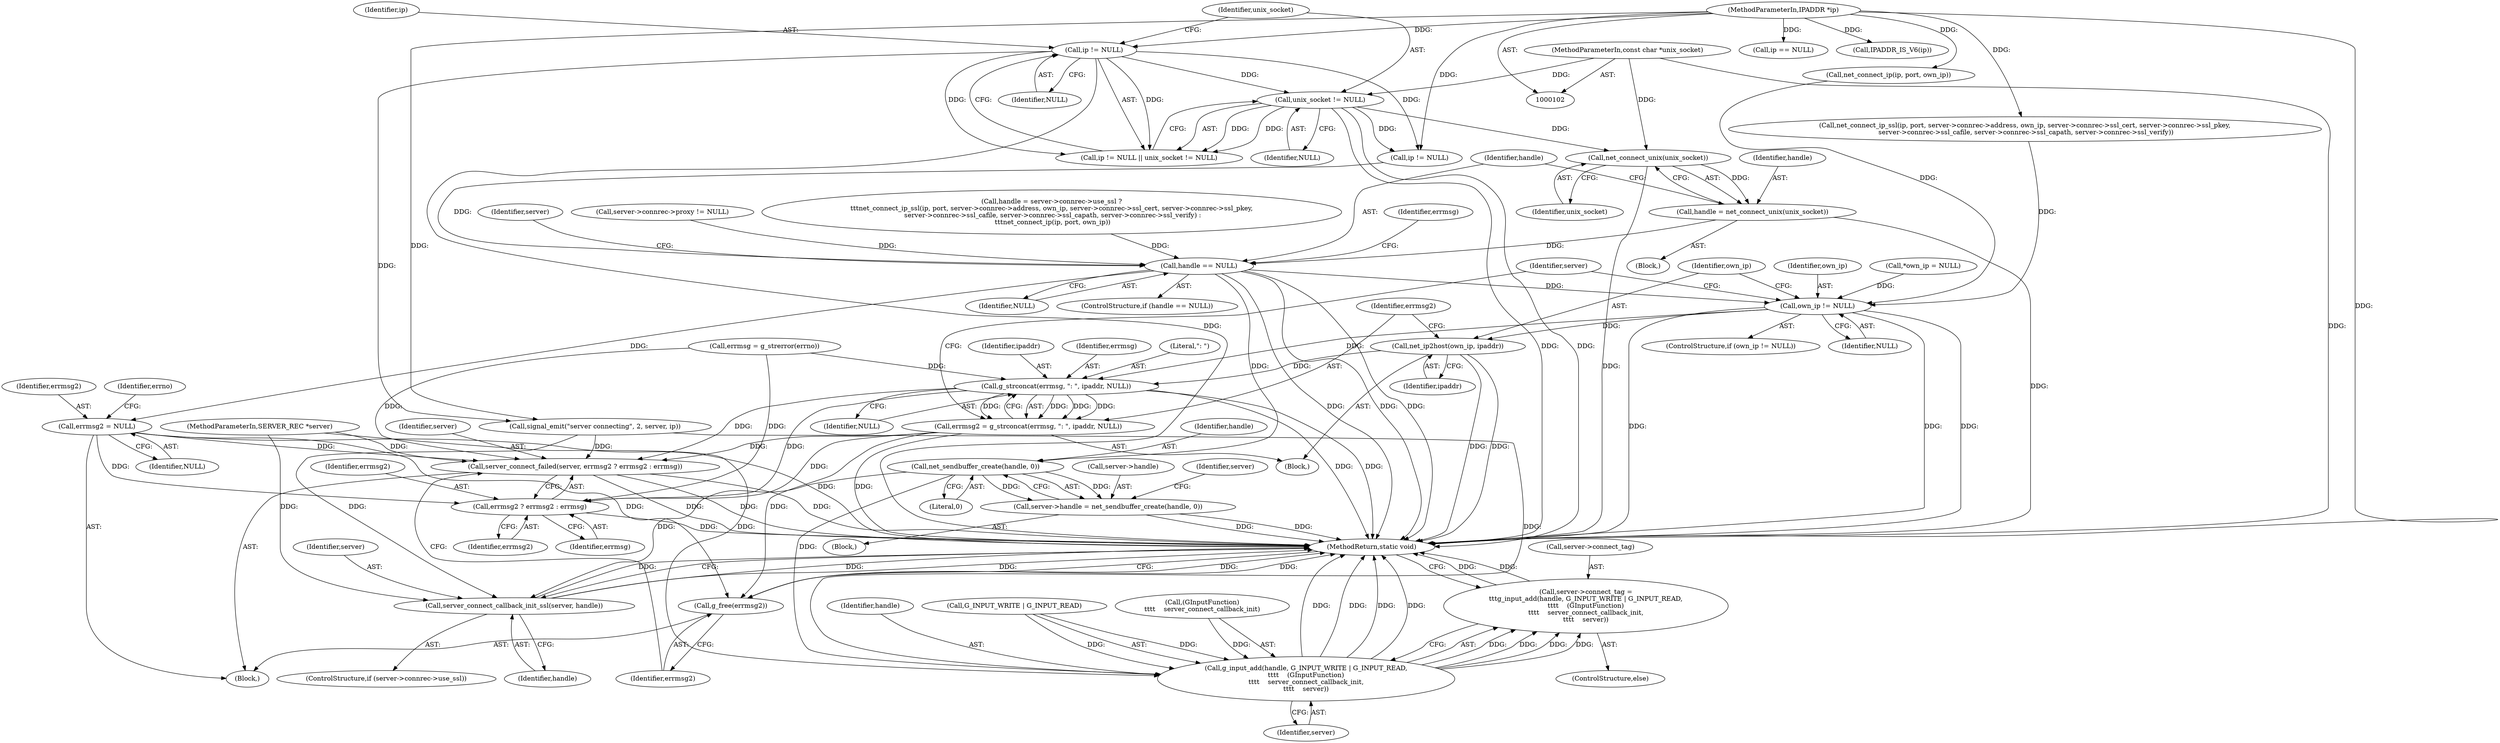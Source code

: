 digraph "0_irssi-proxy_85bbc05b21678e80423815d2ef1dfe26208491ab_3@API" {
"1000231" [label="(Call,net_connect_unix(unix_socket))"];
"1000121" [label="(Call,unix_socket != NULL)"];
"1000105" [label="(MethodParameterIn,const char *unix_socket)"];
"1000118" [label="(Call,ip != NULL)"];
"1000104" [label="(MethodParameterIn,IPADDR *ip)"];
"1000229" [label="(Call,handle = net_connect_unix(unix_socket))"];
"1000234" [label="(Call,handle == NULL)"];
"1000242" [label="(Call,errmsg2 = NULL)"];
"1000290" [label="(Call,server_connect_failed(server, errmsg2 ? errmsg2 : errmsg))"];
"1000292" [label="(Call,errmsg2 ? errmsg2 : errmsg)"];
"1000296" [label="(Call,g_free(errmsg2))"];
"1000251" [label="(Call,own_ip != NULL)"];
"1000255" [label="(Call,net_ip2host(own_ip, ipaddr))"];
"1000260" [label="(Call,g_strconcat(errmsg, \": \", ipaddr, NULL))"];
"1000258" [label="(Call,errmsg2 = g_strconcat(errmsg, \": \", ipaddr, NULL))"];
"1000304" [label="(Call,net_sendbuffer_create(handle, 0))"];
"1000300" [label="(Call,server->handle = net_sendbuffer_create(handle, 0))"];
"1000313" [label="(Call,server_connect_callback_init_ssl(server, handle))"];
"1000321" [label="(Call,g_input_add(handle, G_INPUT_WRITE | G_INPUT_READ,\n\t\t\t\t    (GInputFunction)\n\t\t\t\t    server_connect_callback_init,\n\t\t\t\t    server))"];
"1000317" [label="(Call,server->connect_tag =\n\t\t\tg_input_add(handle, G_INPUT_WRITE | G_INPUT_READ,\n\t\t\t\t    (GInputFunction)\n\t\t\t\t    server_connect_callback_init,\n\t\t\t\t    server))"];
"1000104" [label="(MethodParameterIn,IPADDR *ip)"];
"1000251" [label="(Call,own_ip != NULL)"];
"1000258" [label="(Call,errmsg2 = g_strconcat(errmsg, \": \", ipaddr, NULL))"];
"1000262" [label="(Literal,\": \")"];
"1000317" [label="(Call,server->connect_tag =\n\t\t\tg_input_add(handle, G_INPUT_WRITE | G_INPUT_READ,\n\t\t\t\t    (GInputFunction)\n\t\t\t\t    server_connect_callback_init,\n\t\t\t\t    server))"];
"1000306" [label="(Literal,0)"];
"1000330" [label="(MethodReturn,static void)"];
"1000291" [label="(Identifier,server)"];
"1000236" [label="(Identifier,NULL)"];
"1000117" [label="(Call,ip != NULL || unix_socket != NULL)"];
"1000233" [label="(ControlStructure,if (handle == NULL))"];
"1000267" [label="(Identifier,server)"];
"1000109" [label="(Call,*own_ip = NULL)"];
"1000238" [label="(Call,errmsg = g_strerror(errno))"];
"1000181" [label="(Call,handle = server->connrec->use_ssl ?\n\t\t\tnet_connect_ip_ssl(ip, port, server->connrec->address, own_ip, server->connrec->ssl_cert, server->connrec->ssl_pkey,\n server->connrec->ssl_cafile, server->connrec->ssl_capath, server->connrec->ssl_verify) :\n \t\t\tnet_connect_ip(ip, port, own_ip))"];
"1000321" [label="(Call,g_input_add(handle, G_INPUT_WRITE | G_INPUT_READ,\n\t\t\t\t    (GInputFunction)\n\t\t\t\t    server_connect_callback_init,\n\t\t\t\t    server))"];
"1000228" [label="(Block,)"];
"1000237" [label="(Block,)"];
"1000255" [label="(Call,net_ip2host(own_ip, ipaddr))"];
"1000231" [label="(Call,net_connect_unix(unix_socket))"];
"1000223" [label="(Call,net_connect_ip(ip, port, own_ip))"];
"1000189" [label="(Call,net_connect_ip_ssl(ip, port, server->connrec->address, own_ip, server->connrec->ssl_cert, server->connrec->ssl_pkey,\n server->connrec->ssl_cafile, server->connrec->ssl_capath, server->connrec->ssl_verify))"];
"1000260" [label="(Call,g_strconcat(errmsg, \": \", ipaddr, NULL))"];
"1000315" [label="(Identifier,handle)"];
"1000103" [label="(MethodParameterIn,SERVER_REC *server)"];
"1000290" [label="(Call,server_connect_failed(server, errmsg2 ? errmsg2 : errmsg))"];
"1000302" [label="(Identifier,server)"];
"1000305" [label="(Identifier,handle)"];
"1000119" [label="(Identifier,ip)"];
"1000243" [label="(Identifier,errmsg2)"];
"1000121" [label="(Call,unix_socket != NULL)"];
"1000322" [label="(Identifier,handle)"];
"1000323" [label="(Call,G_INPUT_WRITE | G_INPUT_READ)"];
"1000318" [label="(Call,server->connect_tag)"];
"1000144" [label="(Call,ip == NULL)"];
"1000122" [label="(Identifier,unix_socket)"];
"1000230" [label="(Identifier,handle)"];
"1000296" [label="(Call,g_free(errmsg2))"];
"1000326" [label="(Call,(GInputFunction)\n\t\t\t\t    server_connect_callback_init)"];
"1000304" [label="(Call,net_sendbuffer_create(handle, 0))"];
"1000256" [label="(Identifier,own_ip)"];
"1000124" [label="(Call,signal_emit(\"server connecting\", 2, server, ip))"];
"1000118" [label="(Call,ip != NULL)"];
"1000263" [label="(Identifier,ipaddr)"];
"1000149" [label="(Call,IPADDR_IS_V6(ip))"];
"1000242" [label="(Call,errmsg2 = NULL)"];
"1000257" [label="(Identifier,ipaddr)"];
"1000313" [label="(Call,server_connect_callback_init_ssl(server, handle))"];
"1000294" [label="(Identifier,errmsg2)"];
"1000164" [label="(Call,server->connrec->proxy != NULL)"];
"1000307" [label="(ControlStructure,if (server->connrec->use_ssl))"];
"1000316" [label="(ControlStructure,else)"];
"1000235" [label="(Identifier,handle)"];
"1000297" [label="(Identifier,errmsg2)"];
"1000250" [label="(ControlStructure,if (own_ip != NULL))"];
"1000299" [label="(Block,)"];
"1000259" [label="(Identifier,errmsg2)"];
"1000329" [label="(Identifier,server)"];
"1000247" [label="(Identifier,errno)"];
"1000254" [label="(Block,)"];
"1000293" [label="(Identifier,errmsg2)"];
"1000253" [label="(Identifier,NULL)"];
"1000300" [label="(Call,server->handle = net_sendbuffer_create(handle, 0))"];
"1000261" [label="(Identifier,errmsg)"];
"1000234" [label="(Call,handle == NULL)"];
"1000292" [label="(Call,errmsg2 ? errmsg2 : errmsg)"];
"1000301" [label="(Call,server->handle)"];
"1000229" [label="(Call,handle = net_connect_unix(unix_socket))"];
"1000239" [label="(Identifier,errmsg)"];
"1000310" [label="(Identifier,server)"];
"1000120" [label="(Identifier,NULL)"];
"1000264" [label="(Identifier,NULL)"];
"1000314" [label="(Identifier,server)"];
"1000295" [label="(Identifier,errmsg)"];
"1000123" [label="(Identifier,NULL)"];
"1000232" [label="(Identifier,unix_socket)"];
"1000137" [label="(Call,ip != NULL)"];
"1000105" [label="(MethodParameterIn,const char *unix_socket)"];
"1000244" [label="(Identifier,NULL)"];
"1000252" [label="(Identifier,own_ip)"];
"1000231" -> "1000229"  [label="AST: "];
"1000231" -> "1000232"  [label="CFG: "];
"1000232" -> "1000231"  [label="AST: "];
"1000229" -> "1000231"  [label="CFG: "];
"1000231" -> "1000330"  [label="DDG: "];
"1000231" -> "1000229"  [label="DDG: "];
"1000121" -> "1000231"  [label="DDG: "];
"1000105" -> "1000231"  [label="DDG: "];
"1000121" -> "1000117"  [label="AST: "];
"1000121" -> "1000123"  [label="CFG: "];
"1000122" -> "1000121"  [label="AST: "];
"1000123" -> "1000121"  [label="AST: "];
"1000117" -> "1000121"  [label="CFG: "];
"1000121" -> "1000330"  [label="DDG: "];
"1000121" -> "1000330"  [label="DDG: "];
"1000121" -> "1000117"  [label="DDG: "];
"1000121" -> "1000117"  [label="DDG: "];
"1000105" -> "1000121"  [label="DDG: "];
"1000118" -> "1000121"  [label="DDG: "];
"1000121" -> "1000137"  [label="DDG: "];
"1000105" -> "1000102"  [label="AST: "];
"1000105" -> "1000330"  [label="DDG: "];
"1000118" -> "1000117"  [label="AST: "];
"1000118" -> "1000120"  [label="CFG: "];
"1000119" -> "1000118"  [label="AST: "];
"1000120" -> "1000118"  [label="AST: "];
"1000122" -> "1000118"  [label="CFG: "];
"1000117" -> "1000118"  [label="CFG: "];
"1000118" -> "1000330"  [label="DDG: "];
"1000118" -> "1000117"  [label="DDG: "];
"1000118" -> "1000117"  [label="DDG: "];
"1000104" -> "1000118"  [label="DDG: "];
"1000118" -> "1000124"  [label="DDG: "];
"1000118" -> "1000137"  [label="DDG: "];
"1000104" -> "1000102"  [label="AST: "];
"1000104" -> "1000330"  [label="DDG: "];
"1000104" -> "1000124"  [label="DDG: "];
"1000104" -> "1000137"  [label="DDG: "];
"1000104" -> "1000144"  [label="DDG: "];
"1000104" -> "1000149"  [label="DDG: "];
"1000104" -> "1000189"  [label="DDG: "];
"1000104" -> "1000223"  [label="DDG: "];
"1000229" -> "1000228"  [label="AST: "];
"1000230" -> "1000229"  [label="AST: "];
"1000235" -> "1000229"  [label="CFG: "];
"1000229" -> "1000330"  [label="DDG: "];
"1000229" -> "1000234"  [label="DDG: "];
"1000234" -> "1000233"  [label="AST: "];
"1000234" -> "1000236"  [label="CFG: "];
"1000235" -> "1000234"  [label="AST: "];
"1000236" -> "1000234"  [label="AST: "];
"1000239" -> "1000234"  [label="CFG: "];
"1000302" -> "1000234"  [label="CFG: "];
"1000234" -> "1000330"  [label="DDG: "];
"1000234" -> "1000330"  [label="DDG: "];
"1000234" -> "1000330"  [label="DDG: "];
"1000181" -> "1000234"  [label="DDG: "];
"1000137" -> "1000234"  [label="DDG: "];
"1000164" -> "1000234"  [label="DDG: "];
"1000234" -> "1000242"  [label="DDG: "];
"1000234" -> "1000251"  [label="DDG: "];
"1000234" -> "1000304"  [label="DDG: "];
"1000242" -> "1000237"  [label="AST: "];
"1000242" -> "1000244"  [label="CFG: "];
"1000243" -> "1000242"  [label="AST: "];
"1000244" -> "1000242"  [label="AST: "];
"1000247" -> "1000242"  [label="CFG: "];
"1000242" -> "1000330"  [label="DDG: "];
"1000242" -> "1000290"  [label="DDG: "];
"1000242" -> "1000292"  [label="DDG: "];
"1000242" -> "1000296"  [label="DDG: "];
"1000290" -> "1000237"  [label="AST: "];
"1000290" -> "1000292"  [label="CFG: "];
"1000291" -> "1000290"  [label="AST: "];
"1000292" -> "1000290"  [label="AST: "];
"1000297" -> "1000290"  [label="CFG: "];
"1000290" -> "1000330"  [label="DDG: "];
"1000290" -> "1000330"  [label="DDG: "];
"1000290" -> "1000330"  [label="DDG: "];
"1000124" -> "1000290"  [label="DDG: "];
"1000103" -> "1000290"  [label="DDG: "];
"1000258" -> "1000290"  [label="DDG: "];
"1000238" -> "1000290"  [label="DDG: "];
"1000260" -> "1000290"  [label="DDG: "];
"1000292" -> "1000294"  [label="CFG: "];
"1000292" -> "1000295"  [label="CFG: "];
"1000293" -> "1000292"  [label="AST: "];
"1000294" -> "1000292"  [label="AST: "];
"1000295" -> "1000292"  [label="AST: "];
"1000292" -> "1000330"  [label="DDG: "];
"1000258" -> "1000292"  [label="DDG: "];
"1000238" -> "1000292"  [label="DDG: "];
"1000260" -> "1000292"  [label="DDG: "];
"1000296" -> "1000237"  [label="AST: "];
"1000296" -> "1000297"  [label="CFG: "];
"1000297" -> "1000296"  [label="AST: "];
"1000330" -> "1000296"  [label="CFG: "];
"1000296" -> "1000330"  [label="DDG: "];
"1000296" -> "1000330"  [label="DDG: "];
"1000258" -> "1000296"  [label="DDG: "];
"1000251" -> "1000250"  [label="AST: "];
"1000251" -> "1000253"  [label="CFG: "];
"1000252" -> "1000251"  [label="AST: "];
"1000253" -> "1000251"  [label="AST: "];
"1000256" -> "1000251"  [label="CFG: "];
"1000267" -> "1000251"  [label="CFG: "];
"1000251" -> "1000330"  [label="DDG: "];
"1000251" -> "1000330"  [label="DDG: "];
"1000251" -> "1000330"  [label="DDG: "];
"1000223" -> "1000251"  [label="DDG: "];
"1000189" -> "1000251"  [label="DDG: "];
"1000109" -> "1000251"  [label="DDG: "];
"1000251" -> "1000255"  [label="DDG: "];
"1000251" -> "1000260"  [label="DDG: "];
"1000255" -> "1000254"  [label="AST: "];
"1000255" -> "1000257"  [label="CFG: "];
"1000256" -> "1000255"  [label="AST: "];
"1000257" -> "1000255"  [label="AST: "];
"1000259" -> "1000255"  [label="CFG: "];
"1000255" -> "1000330"  [label="DDG: "];
"1000255" -> "1000330"  [label="DDG: "];
"1000255" -> "1000260"  [label="DDG: "];
"1000260" -> "1000258"  [label="AST: "];
"1000260" -> "1000264"  [label="CFG: "];
"1000261" -> "1000260"  [label="AST: "];
"1000262" -> "1000260"  [label="AST: "];
"1000263" -> "1000260"  [label="AST: "];
"1000264" -> "1000260"  [label="AST: "];
"1000258" -> "1000260"  [label="CFG: "];
"1000260" -> "1000330"  [label="DDG: "];
"1000260" -> "1000330"  [label="DDG: "];
"1000260" -> "1000258"  [label="DDG: "];
"1000260" -> "1000258"  [label="DDG: "];
"1000260" -> "1000258"  [label="DDG: "];
"1000260" -> "1000258"  [label="DDG: "];
"1000238" -> "1000260"  [label="DDG: "];
"1000258" -> "1000254"  [label="AST: "];
"1000259" -> "1000258"  [label="AST: "];
"1000267" -> "1000258"  [label="CFG: "];
"1000258" -> "1000330"  [label="DDG: "];
"1000304" -> "1000300"  [label="AST: "];
"1000304" -> "1000306"  [label="CFG: "];
"1000305" -> "1000304"  [label="AST: "];
"1000306" -> "1000304"  [label="AST: "];
"1000300" -> "1000304"  [label="CFG: "];
"1000304" -> "1000300"  [label="DDG: "];
"1000304" -> "1000300"  [label="DDG: "];
"1000304" -> "1000313"  [label="DDG: "];
"1000304" -> "1000321"  [label="DDG: "];
"1000300" -> "1000299"  [label="AST: "];
"1000301" -> "1000300"  [label="AST: "];
"1000310" -> "1000300"  [label="CFG: "];
"1000300" -> "1000330"  [label="DDG: "];
"1000300" -> "1000330"  [label="DDG: "];
"1000313" -> "1000307"  [label="AST: "];
"1000313" -> "1000315"  [label="CFG: "];
"1000314" -> "1000313"  [label="AST: "];
"1000315" -> "1000313"  [label="AST: "];
"1000330" -> "1000313"  [label="CFG: "];
"1000313" -> "1000330"  [label="DDG: "];
"1000313" -> "1000330"  [label="DDG: "];
"1000313" -> "1000330"  [label="DDG: "];
"1000124" -> "1000313"  [label="DDG: "];
"1000103" -> "1000313"  [label="DDG: "];
"1000321" -> "1000317"  [label="AST: "];
"1000321" -> "1000329"  [label="CFG: "];
"1000322" -> "1000321"  [label="AST: "];
"1000323" -> "1000321"  [label="AST: "];
"1000326" -> "1000321"  [label="AST: "];
"1000329" -> "1000321"  [label="AST: "];
"1000317" -> "1000321"  [label="CFG: "];
"1000321" -> "1000330"  [label="DDG: "];
"1000321" -> "1000330"  [label="DDG: "];
"1000321" -> "1000330"  [label="DDG: "];
"1000321" -> "1000330"  [label="DDG: "];
"1000321" -> "1000317"  [label="DDG: "];
"1000321" -> "1000317"  [label="DDG: "];
"1000321" -> "1000317"  [label="DDG: "];
"1000321" -> "1000317"  [label="DDG: "];
"1000323" -> "1000321"  [label="DDG: "];
"1000323" -> "1000321"  [label="DDG: "];
"1000326" -> "1000321"  [label="DDG: "];
"1000124" -> "1000321"  [label="DDG: "];
"1000103" -> "1000321"  [label="DDG: "];
"1000317" -> "1000316"  [label="AST: "];
"1000318" -> "1000317"  [label="AST: "];
"1000330" -> "1000317"  [label="CFG: "];
"1000317" -> "1000330"  [label="DDG: "];
"1000317" -> "1000330"  [label="DDG: "];
}
